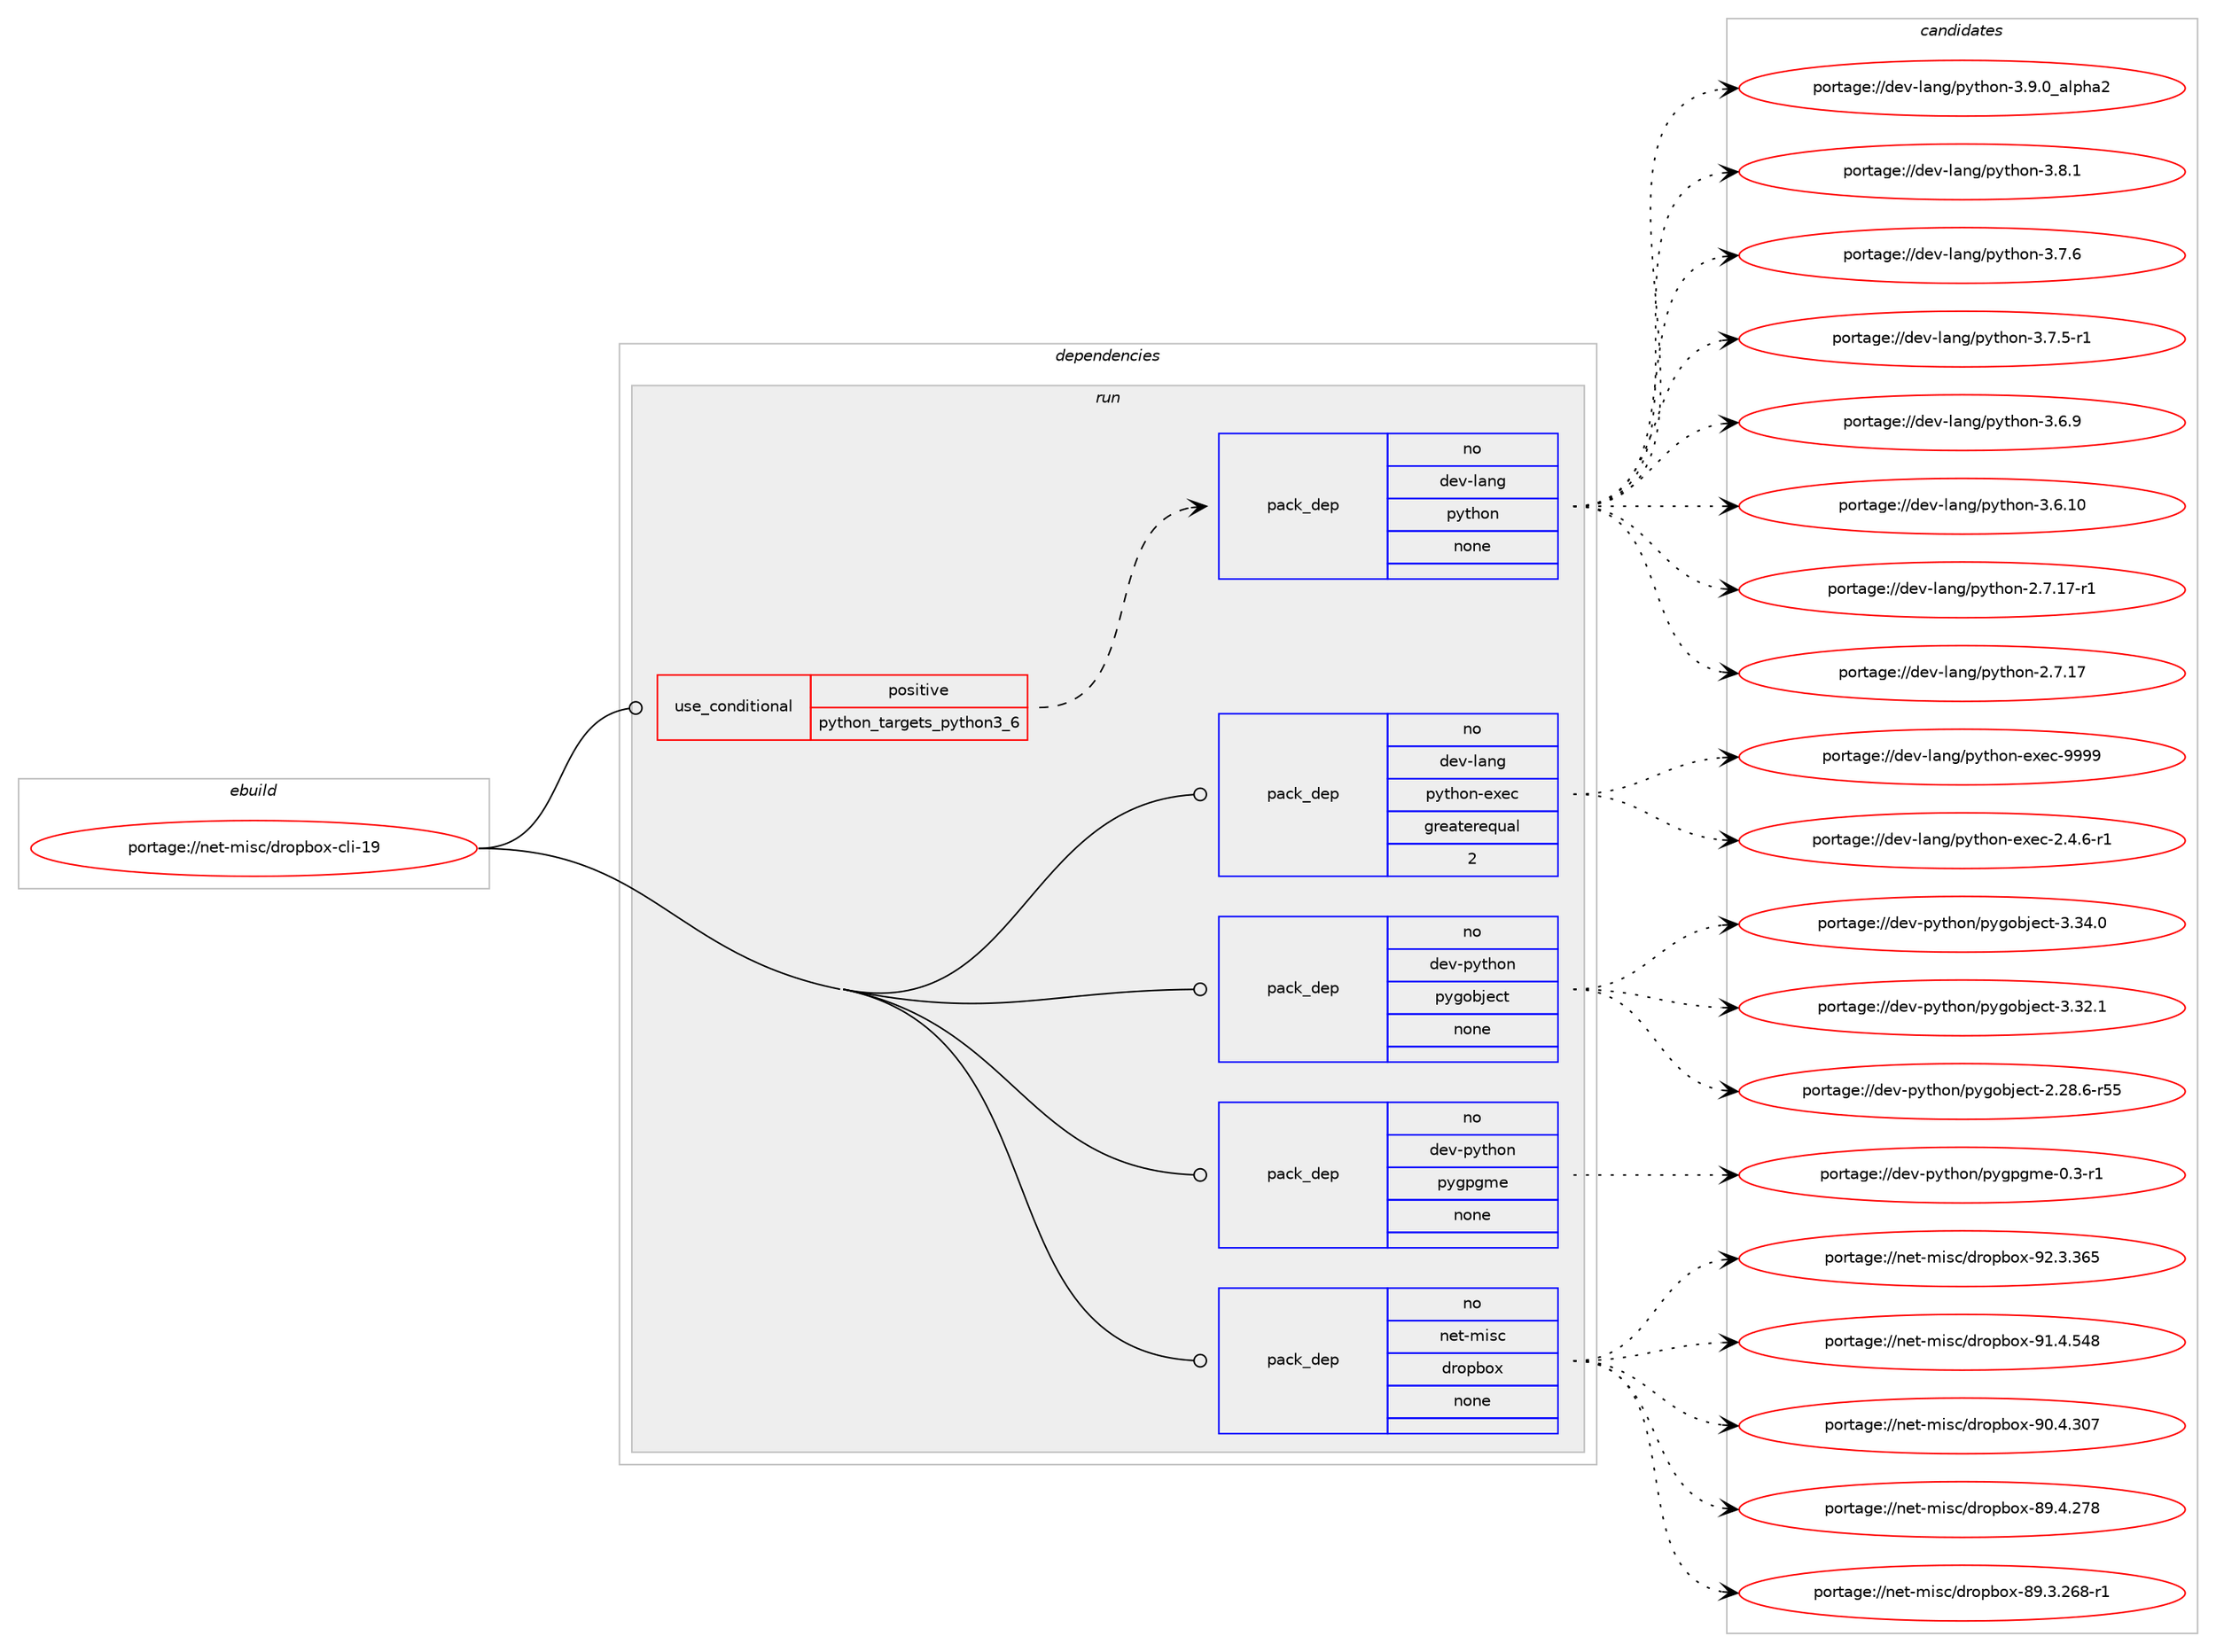 digraph prolog {

# *************
# Graph options
# *************

newrank=true;
concentrate=true;
compound=true;
graph [rankdir=LR,fontname=Helvetica,fontsize=10,ranksep=1.5];#, ranksep=2.5, nodesep=0.2];
edge  [arrowhead=vee];
node  [fontname=Helvetica,fontsize=10];

# **********
# The ebuild
# **********

subgraph cluster_leftcol {
color=gray;
rank=same;
label=<<i>ebuild</i>>;
id [label="portage://net-misc/dropbox-cli-19", color=red, width=4, href="../net-misc/dropbox-cli-19.svg"];
}

# ****************
# The dependencies
# ****************

subgraph cluster_midcol {
color=gray;
label=<<i>dependencies</i>>;
subgraph cluster_compile {
fillcolor="#eeeeee";
style=filled;
label=<<i>compile</i>>;
}
subgraph cluster_compileandrun {
fillcolor="#eeeeee";
style=filled;
label=<<i>compile and run</i>>;
}
subgraph cluster_run {
fillcolor="#eeeeee";
style=filled;
label=<<i>run</i>>;
subgraph cond17824 {
dependency83844 [label=<<TABLE BORDER="0" CELLBORDER="1" CELLSPACING="0" CELLPADDING="4"><TR><TD ROWSPAN="3" CELLPADDING="10">use_conditional</TD></TR><TR><TD>positive</TD></TR><TR><TD>python_targets_python3_6</TD></TR></TABLE>>, shape=none, color=red];
subgraph pack64397 {
dependency83845 [label=<<TABLE BORDER="0" CELLBORDER="1" CELLSPACING="0" CELLPADDING="4" WIDTH="220"><TR><TD ROWSPAN="6" CELLPADDING="30">pack_dep</TD></TR><TR><TD WIDTH="110">no</TD></TR><TR><TD>dev-lang</TD></TR><TR><TD>python</TD></TR><TR><TD>none</TD></TR><TR><TD></TD></TR></TABLE>>, shape=none, color=blue];
}
dependency83844:e -> dependency83845:w [weight=20,style="dashed",arrowhead="vee"];
}
id:e -> dependency83844:w [weight=20,style="solid",arrowhead="odot"];
subgraph pack64398 {
dependency83846 [label=<<TABLE BORDER="0" CELLBORDER="1" CELLSPACING="0" CELLPADDING="4" WIDTH="220"><TR><TD ROWSPAN="6" CELLPADDING="30">pack_dep</TD></TR><TR><TD WIDTH="110">no</TD></TR><TR><TD>dev-lang</TD></TR><TR><TD>python-exec</TD></TR><TR><TD>greaterequal</TD></TR><TR><TD>2</TD></TR></TABLE>>, shape=none, color=blue];
}
id:e -> dependency83846:w [weight=20,style="solid",arrowhead="odot"];
subgraph pack64399 {
dependency83847 [label=<<TABLE BORDER="0" CELLBORDER="1" CELLSPACING="0" CELLPADDING="4" WIDTH="220"><TR><TD ROWSPAN="6" CELLPADDING="30">pack_dep</TD></TR><TR><TD WIDTH="110">no</TD></TR><TR><TD>dev-python</TD></TR><TR><TD>pygobject</TD></TR><TR><TD>none</TD></TR><TR><TD></TD></TR></TABLE>>, shape=none, color=blue];
}
id:e -> dependency83847:w [weight=20,style="solid",arrowhead="odot"];
subgraph pack64400 {
dependency83848 [label=<<TABLE BORDER="0" CELLBORDER="1" CELLSPACING="0" CELLPADDING="4" WIDTH="220"><TR><TD ROWSPAN="6" CELLPADDING="30">pack_dep</TD></TR><TR><TD WIDTH="110">no</TD></TR><TR><TD>dev-python</TD></TR><TR><TD>pygpgme</TD></TR><TR><TD>none</TD></TR><TR><TD></TD></TR></TABLE>>, shape=none, color=blue];
}
id:e -> dependency83848:w [weight=20,style="solid",arrowhead="odot"];
subgraph pack64401 {
dependency83849 [label=<<TABLE BORDER="0" CELLBORDER="1" CELLSPACING="0" CELLPADDING="4" WIDTH="220"><TR><TD ROWSPAN="6" CELLPADDING="30">pack_dep</TD></TR><TR><TD WIDTH="110">no</TD></TR><TR><TD>net-misc</TD></TR><TR><TD>dropbox</TD></TR><TR><TD>none</TD></TR><TR><TD></TD></TR></TABLE>>, shape=none, color=blue];
}
id:e -> dependency83849:w [weight=20,style="solid",arrowhead="odot"];
}
}

# **************
# The candidates
# **************

subgraph cluster_choices {
rank=same;
color=gray;
label=<<i>candidates</i>>;

subgraph choice64397 {
color=black;
nodesep=1;
choice10010111845108971101034711212111610411111045514657464895971081121049750 [label="portage://dev-lang/python-3.9.0_alpha2", color=red, width=4,href="../dev-lang/python-3.9.0_alpha2.svg"];
choice100101118451089711010347112121116104111110455146564649 [label="portage://dev-lang/python-3.8.1", color=red, width=4,href="../dev-lang/python-3.8.1.svg"];
choice100101118451089711010347112121116104111110455146554654 [label="portage://dev-lang/python-3.7.6", color=red, width=4,href="../dev-lang/python-3.7.6.svg"];
choice1001011184510897110103471121211161041111104551465546534511449 [label="portage://dev-lang/python-3.7.5-r1", color=red, width=4,href="../dev-lang/python-3.7.5-r1.svg"];
choice100101118451089711010347112121116104111110455146544657 [label="portage://dev-lang/python-3.6.9", color=red, width=4,href="../dev-lang/python-3.6.9.svg"];
choice10010111845108971101034711212111610411111045514654464948 [label="portage://dev-lang/python-3.6.10", color=red, width=4,href="../dev-lang/python-3.6.10.svg"];
choice100101118451089711010347112121116104111110455046554649554511449 [label="portage://dev-lang/python-2.7.17-r1", color=red, width=4,href="../dev-lang/python-2.7.17-r1.svg"];
choice10010111845108971101034711212111610411111045504655464955 [label="portage://dev-lang/python-2.7.17", color=red, width=4,href="../dev-lang/python-2.7.17.svg"];
dependency83845:e -> choice10010111845108971101034711212111610411111045514657464895971081121049750:w [style=dotted,weight="100"];
dependency83845:e -> choice100101118451089711010347112121116104111110455146564649:w [style=dotted,weight="100"];
dependency83845:e -> choice100101118451089711010347112121116104111110455146554654:w [style=dotted,weight="100"];
dependency83845:e -> choice1001011184510897110103471121211161041111104551465546534511449:w [style=dotted,weight="100"];
dependency83845:e -> choice100101118451089711010347112121116104111110455146544657:w [style=dotted,weight="100"];
dependency83845:e -> choice10010111845108971101034711212111610411111045514654464948:w [style=dotted,weight="100"];
dependency83845:e -> choice100101118451089711010347112121116104111110455046554649554511449:w [style=dotted,weight="100"];
dependency83845:e -> choice10010111845108971101034711212111610411111045504655464955:w [style=dotted,weight="100"];
}
subgraph choice64398 {
color=black;
nodesep=1;
choice10010111845108971101034711212111610411111045101120101994557575757 [label="portage://dev-lang/python-exec-9999", color=red, width=4,href="../dev-lang/python-exec-9999.svg"];
choice10010111845108971101034711212111610411111045101120101994550465246544511449 [label="portage://dev-lang/python-exec-2.4.6-r1", color=red, width=4,href="../dev-lang/python-exec-2.4.6-r1.svg"];
dependency83846:e -> choice10010111845108971101034711212111610411111045101120101994557575757:w [style=dotted,weight="100"];
dependency83846:e -> choice10010111845108971101034711212111610411111045101120101994550465246544511449:w [style=dotted,weight="100"];
}
subgraph choice64399 {
color=black;
nodesep=1;
choice1001011184511212111610411111047112121103111981061019911645514651524648 [label="portage://dev-python/pygobject-3.34.0", color=red, width=4,href="../dev-python/pygobject-3.34.0.svg"];
choice1001011184511212111610411111047112121103111981061019911645514651504649 [label="portage://dev-python/pygobject-3.32.1", color=red, width=4,href="../dev-python/pygobject-3.32.1.svg"];
choice1001011184511212111610411111047112121103111981061019911645504650564654451145353 [label="portage://dev-python/pygobject-2.28.6-r55", color=red, width=4,href="../dev-python/pygobject-2.28.6-r55.svg"];
dependency83847:e -> choice1001011184511212111610411111047112121103111981061019911645514651524648:w [style=dotted,weight="100"];
dependency83847:e -> choice1001011184511212111610411111047112121103111981061019911645514651504649:w [style=dotted,weight="100"];
dependency83847:e -> choice1001011184511212111610411111047112121103111981061019911645504650564654451145353:w [style=dotted,weight="100"];
}
subgraph choice64400 {
color=black;
nodesep=1;
choice1001011184511212111610411111047112121103112103109101454846514511449 [label="portage://dev-python/pygpgme-0.3-r1", color=red, width=4,href="../dev-python/pygpgme-0.3-r1.svg"];
dependency83848:e -> choice1001011184511212111610411111047112121103112103109101454846514511449:w [style=dotted,weight="100"];
}
subgraph choice64401 {
color=black;
nodesep=1;
choice11010111645109105115994710011411111298111120455750465146515453 [label="portage://net-misc/dropbox-92.3.365", color=red, width=4,href="../net-misc/dropbox-92.3.365.svg"];
choice11010111645109105115994710011411111298111120455749465246535256 [label="portage://net-misc/dropbox-91.4.548", color=red, width=4,href="../net-misc/dropbox-91.4.548.svg"];
choice11010111645109105115994710011411111298111120455748465246514855 [label="portage://net-misc/dropbox-90.4.307", color=red, width=4,href="../net-misc/dropbox-90.4.307.svg"];
choice11010111645109105115994710011411111298111120455657465246505556 [label="portage://net-misc/dropbox-89.4.278", color=red, width=4,href="../net-misc/dropbox-89.4.278.svg"];
choice110101116451091051159947100114111112981111204556574651465054564511449 [label="portage://net-misc/dropbox-89.3.268-r1", color=red, width=4,href="../net-misc/dropbox-89.3.268-r1.svg"];
dependency83849:e -> choice11010111645109105115994710011411111298111120455750465146515453:w [style=dotted,weight="100"];
dependency83849:e -> choice11010111645109105115994710011411111298111120455749465246535256:w [style=dotted,weight="100"];
dependency83849:e -> choice11010111645109105115994710011411111298111120455748465246514855:w [style=dotted,weight="100"];
dependency83849:e -> choice11010111645109105115994710011411111298111120455657465246505556:w [style=dotted,weight="100"];
dependency83849:e -> choice110101116451091051159947100114111112981111204556574651465054564511449:w [style=dotted,weight="100"];
}
}

}
